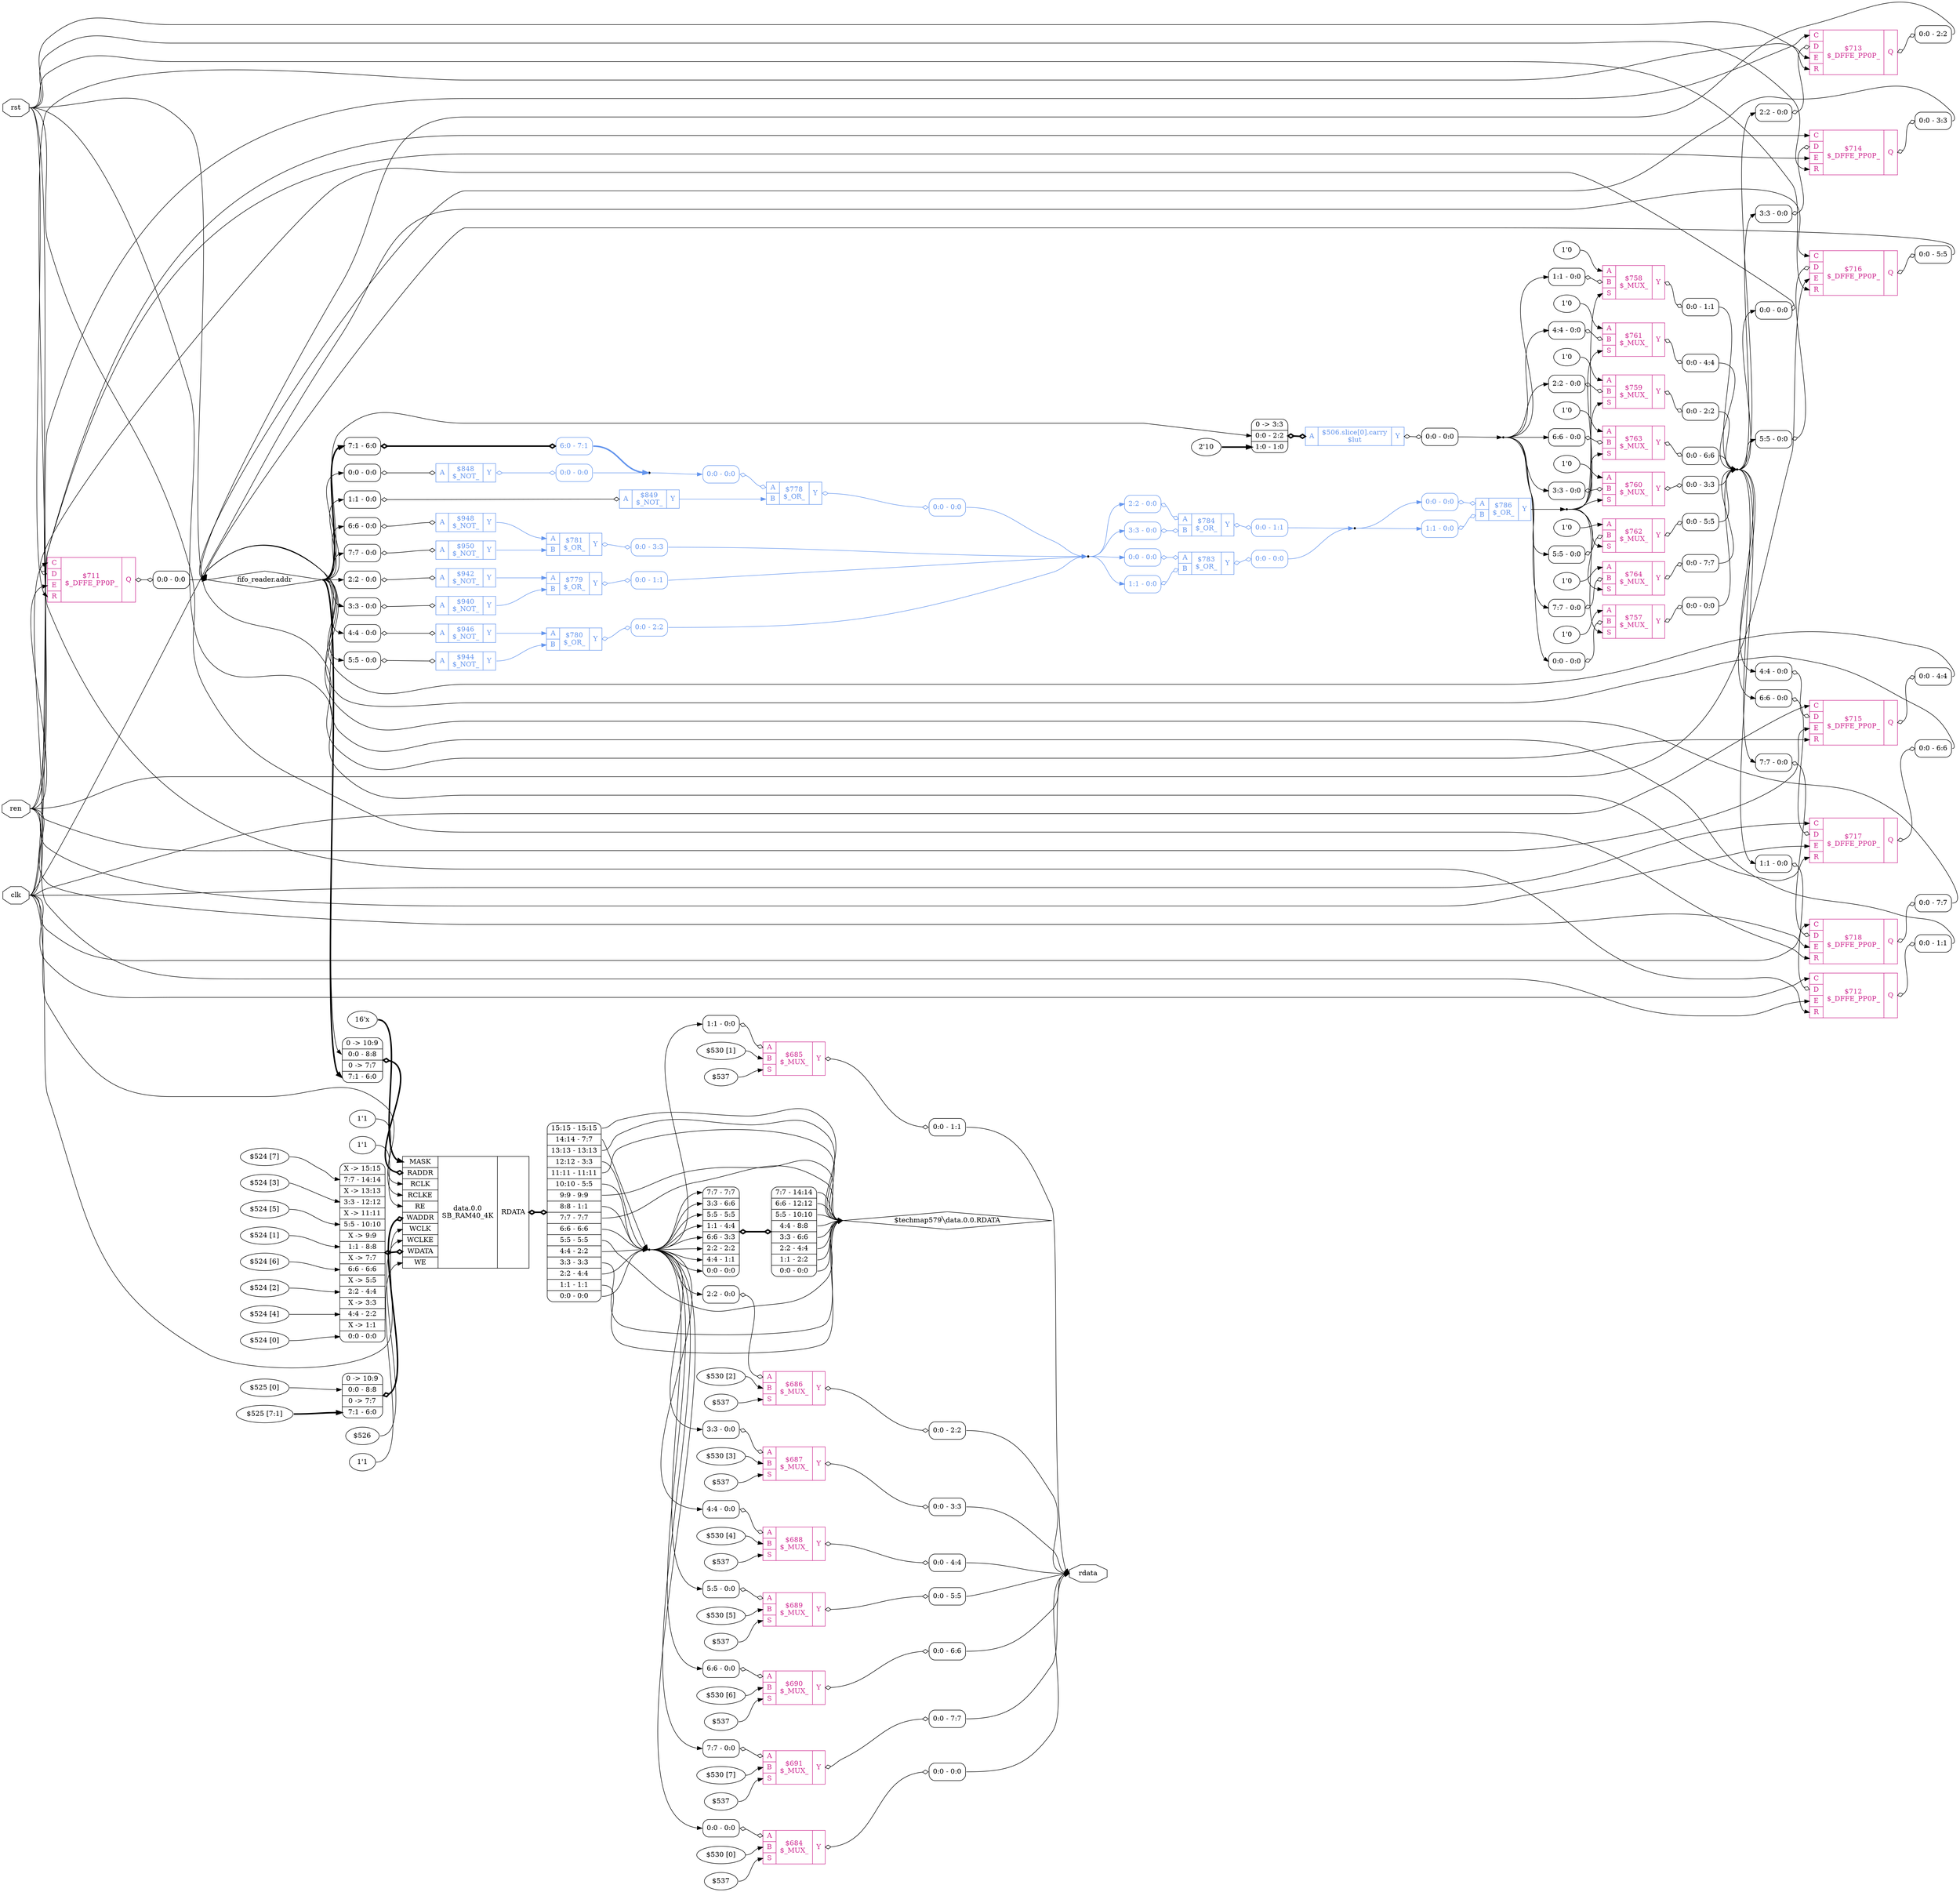 digraph "fifo" {
rankdir="LR";
remincross=true;
n16 [ shape=octagon, label="clk", color="black", fontcolor="black" ];
n17 [ shape=diamond, label="fifo_reader.addr", color="black", fontcolor="black" ];
n18 [ shape=octagon, label="rdata", color="black", fontcolor="black" ];
n19 [ shape=octagon, label="ren", color="black", fontcolor="black" ];
n20 [ shape=octagon, label="rst", color="black", fontcolor="black" ];
v1 [ label="2'10" ];
c23 [ shape=record, label="{{<p21> A}|$506.slice[0].carry\n$lut|{<p22> Y}}", color="cornflowerblue", fontcolor="cornflowerblue" ];
x0 [ shape=record, style=rounded, label="0 -&gt; 3:3 |<s1> 0:0 - 2:2 |<s0> 1:0 - 1:0 ", color="black", fontcolor="black" ];
x0:e -> c23:p21:w [arrowhead=odiamond, arrowtail=odiamond, dir=both, color="black", fontcolor="black", style="setlinewidth(3)", label=""];
x2 [ shape=record, style=rounded, label="<s0> 0:0 - 0:0 ", color="black", fontcolor="black" ];
c23:p22:e -> x2:w [arrowhead=odiamond, arrowtail=odiamond, dir=both, color="black", fontcolor="black", label=""];
c29 [ shape=record, label="{{<p24> C|<p25> D|<p26> E|<p27> R}|$711\n$_DFFE_PP0P_|{<p28> Q}}", color="maroon3", fontcolor="maroon3" ];
x3 [ shape=record, style=rounded, label="<s0> 0:0 - 0:0 ", color="black", fontcolor="black" ];
x3:e -> c29:p25:w [arrowhead=odiamond, arrowtail=odiamond, dir=both, color="black", fontcolor="black", label=""];
x4 [ shape=record, style=rounded, label="<s0> 0:0 - 0:0 ", color="black", fontcolor="black" ];
c29:p28:e -> x4:w [arrowhead=odiamond, arrowtail=odiamond, dir=both, color="black", fontcolor="black", label=""];
c30 [ shape=record, label="{{<p24> C|<p25> D|<p26> E|<p27> R}|$712\n$_DFFE_PP0P_|{<p28> Q}}", color="maroon3", fontcolor="maroon3" ];
x5 [ shape=record, style=rounded, label="<s0> 1:1 - 0:0 ", color="black", fontcolor="black" ];
x5:e -> c30:p25:w [arrowhead=odiamond, arrowtail=odiamond, dir=both, color="black", fontcolor="black", label=""];
x6 [ shape=record, style=rounded, label="<s0> 0:0 - 1:1 ", color="black", fontcolor="black" ];
c30:p28:e -> x6:w [arrowhead=odiamond, arrowtail=odiamond, dir=both, color="black", fontcolor="black", label=""];
c31 [ shape=record, label="{{<p24> C|<p25> D|<p26> E|<p27> R}|$713\n$_DFFE_PP0P_|{<p28> Q}}", color="maroon3", fontcolor="maroon3" ];
x7 [ shape=record, style=rounded, label="<s0> 2:2 - 0:0 ", color="black", fontcolor="black" ];
x7:e -> c31:p25:w [arrowhead=odiamond, arrowtail=odiamond, dir=both, color="black", fontcolor="black", label=""];
x8 [ shape=record, style=rounded, label="<s0> 0:0 - 2:2 ", color="black", fontcolor="black" ];
c31:p28:e -> x8:w [arrowhead=odiamond, arrowtail=odiamond, dir=both, color="black", fontcolor="black", label=""];
c32 [ shape=record, label="{{<p24> C|<p25> D|<p26> E|<p27> R}|$714\n$_DFFE_PP0P_|{<p28> Q}}", color="maroon3", fontcolor="maroon3" ];
x9 [ shape=record, style=rounded, label="<s0> 3:3 - 0:0 ", color="black", fontcolor="black" ];
x9:e -> c32:p25:w [arrowhead=odiamond, arrowtail=odiamond, dir=both, color="black", fontcolor="black", label=""];
x10 [ shape=record, style=rounded, label="<s0> 0:0 - 3:3 ", color="black", fontcolor="black" ];
c32:p28:e -> x10:w [arrowhead=odiamond, arrowtail=odiamond, dir=both, color="black", fontcolor="black", label=""];
c33 [ shape=record, label="{{<p24> C|<p25> D|<p26> E|<p27> R}|$715\n$_DFFE_PP0P_|{<p28> Q}}", color="maroon3", fontcolor="maroon3" ];
x11 [ shape=record, style=rounded, label="<s0> 4:4 - 0:0 ", color="black", fontcolor="black" ];
x11:e -> c33:p25:w [arrowhead=odiamond, arrowtail=odiamond, dir=both, color="black", fontcolor="black", label=""];
x12 [ shape=record, style=rounded, label="<s0> 0:0 - 4:4 ", color="black", fontcolor="black" ];
c33:p28:e -> x12:w [arrowhead=odiamond, arrowtail=odiamond, dir=both, color="black", fontcolor="black", label=""];
c34 [ shape=record, label="{{<p24> C|<p25> D|<p26> E|<p27> R}|$716\n$_DFFE_PP0P_|{<p28> Q}}", color="maroon3", fontcolor="maroon3" ];
x13 [ shape=record, style=rounded, label="<s0> 5:5 - 0:0 ", color="black", fontcolor="black" ];
x13:e -> c34:p25:w [arrowhead=odiamond, arrowtail=odiamond, dir=both, color="black", fontcolor="black", label=""];
x14 [ shape=record, style=rounded, label="<s0> 0:0 - 5:5 ", color="black", fontcolor="black" ];
c34:p28:e -> x14:w [arrowhead=odiamond, arrowtail=odiamond, dir=both, color="black", fontcolor="black", label=""];
c35 [ shape=record, label="{{<p24> C|<p25> D|<p26> E|<p27> R}|$717\n$_DFFE_PP0P_|{<p28> Q}}", color="maroon3", fontcolor="maroon3" ];
x15 [ shape=record, style=rounded, label="<s0> 6:6 - 0:0 ", color="black", fontcolor="black" ];
x15:e -> c35:p25:w [arrowhead=odiamond, arrowtail=odiamond, dir=both, color="black", fontcolor="black", label=""];
x16 [ shape=record, style=rounded, label="<s0> 0:0 - 6:6 ", color="black", fontcolor="black" ];
c35:p28:e -> x16:w [arrowhead=odiamond, arrowtail=odiamond, dir=both, color="black", fontcolor="black", label=""];
c36 [ shape=record, label="{{<p24> C|<p25> D|<p26> E|<p27> R}|$718\n$_DFFE_PP0P_|{<p28> Q}}", color="maroon3", fontcolor="maroon3" ];
x17 [ shape=record, style=rounded, label="<s0> 7:7 - 0:0 ", color="black", fontcolor="black" ];
x17:e -> c36:p25:w [arrowhead=odiamond, arrowtail=odiamond, dir=both, color="black", fontcolor="black", label=""];
x18 [ shape=record, style=rounded, label="<s0> 0:0 - 7:7 ", color="black", fontcolor="black" ];
c36:p28:e -> x18:w [arrowhead=odiamond, arrowtail=odiamond, dir=both, color="black", fontcolor="black", label=""];
c37 [ shape=record, label="{{<p21> A}|$940\n$_NOT_|{<p22> Y}}", color="cornflowerblue", fontcolor="cornflowerblue" ];
x19 [ shape=record, style=rounded, label="<s0> 3:3 - 0:0 ", color="black", fontcolor="black" ];
x19:e -> c37:p21:w [arrowhead=odiamond, arrowtail=odiamond, dir=both, color="black", fontcolor="black", label=""];
c38 [ shape=record, label="{{<p21> A}|$942\n$_NOT_|{<p22> Y}}", color="cornflowerblue", fontcolor="cornflowerblue" ];
x20 [ shape=record, style=rounded, label="<s0> 2:2 - 0:0 ", color="black", fontcolor="black" ];
x20:e -> c38:p21:w [arrowhead=odiamond, arrowtail=odiamond, dir=both, color="black", fontcolor="black", label=""];
c39 [ shape=record, label="{{<p21> A}|$944\n$_NOT_|{<p22> Y}}", color="cornflowerblue", fontcolor="cornflowerblue" ];
x21 [ shape=record, style=rounded, label="<s0> 5:5 - 0:0 ", color="black", fontcolor="black" ];
x21:e -> c39:p21:w [arrowhead=odiamond, arrowtail=odiamond, dir=both, color="black", fontcolor="black", label=""];
c40 [ shape=record, label="{{<p21> A}|$946\n$_NOT_|{<p22> Y}}", color="cornflowerblue", fontcolor="cornflowerblue" ];
x22 [ shape=record, style=rounded, label="<s0> 4:4 - 0:0 ", color="black", fontcolor="black" ];
x22:e -> c40:p21:w [arrowhead=odiamond, arrowtail=odiamond, dir=both, color="black", fontcolor="black", label=""];
c41 [ shape=record, label="{{<p21> A}|$948\n$_NOT_|{<p22> Y}}", color="cornflowerblue", fontcolor="cornflowerblue" ];
x23 [ shape=record, style=rounded, label="<s0> 6:6 - 0:0 ", color="black", fontcolor="black" ];
x23:e -> c41:p21:w [arrowhead=odiamond, arrowtail=odiamond, dir=both, color="black", fontcolor="black", label=""];
c42 [ shape=record, label="{{<p21> A}|$950\n$_NOT_|{<p22> Y}}", color="cornflowerblue", fontcolor="cornflowerblue" ];
x24 [ shape=record, style=rounded, label="<s0> 7:7 - 0:0 ", color="black", fontcolor="black" ];
x24:e -> c42:p21:w [arrowhead=odiamond, arrowtail=odiamond, dir=both, color="black", fontcolor="black", label=""];
c44 [ shape=record, label="{{<p21> A|<p43> B}|$778\n$_OR_|{<p22> Y}}", color="cornflowerblue", fontcolor="cornflowerblue" ];
x25 [ shape=record, style=rounded, label="<s0> 0:0 - 0:0 ", color="cornflowerblue", fontcolor="cornflowerblue" ];
x25:e -> c44:p21:w [arrowhead=odiamond, arrowtail=odiamond, dir=both, color="cornflowerblue", fontcolor="cornflowerblue", label=""];
x26 [ shape=record, style=rounded, label="<s0> 0:0 - 0:0 ", color="cornflowerblue", fontcolor="cornflowerblue" ];
c44:p22:e -> x26:w [arrowhead=odiamond, arrowtail=odiamond, dir=both, color="cornflowerblue", fontcolor="cornflowerblue", label=""];
c45 [ shape=record, label="{{<p21> A|<p43> B}|$779\n$_OR_|{<p22> Y}}", color="cornflowerblue", fontcolor="cornflowerblue" ];
x27 [ shape=record, style=rounded, label="<s0> 0:0 - 1:1 ", color="cornflowerblue", fontcolor="cornflowerblue" ];
c45:p22:e -> x27:w [arrowhead=odiamond, arrowtail=odiamond, dir=both, color="cornflowerblue", fontcolor="cornflowerblue", label=""];
c46 [ shape=record, label="{{<p21> A|<p43> B}|$780\n$_OR_|{<p22> Y}}", color="cornflowerblue", fontcolor="cornflowerblue" ];
x28 [ shape=record, style=rounded, label="<s0> 0:0 - 2:2 ", color="cornflowerblue", fontcolor="cornflowerblue" ];
c46:p22:e -> x28:w [arrowhead=odiamond, arrowtail=odiamond, dir=both, color="cornflowerblue", fontcolor="cornflowerblue", label=""];
c47 [ shape=record, label="{{<p21> A|<p43> B}|$781\n$_OR_|{<p22> Y}}", color="cornflowerblue", fontcolor="cornflowerblue" ];
x29 [ shape=record, style=rounded, label="<s0> 0:0 - 3:3 ", color="cornflowerblue", fontcolor="cornflowerblue" ];
c47:p22:e -> x29:w [arrowhead=odiamond, arrowtail=odiamond, dir=both, color="cornflowerblue", fontcolor="cornflowerblue", label=""];
c48 [ shape=record, label="{{<p21> A|<p43> B}|$783\n$_OR_|{<p22> Y}}", color="cornflowerblue", fontcolor="cornflowerblue" ];
x30 [ shape=record, style=rounded, label="<s0> 0:0 - 0:0 ", color="cornflowerblue", fontcolor="cornflowerblue" ];
x30:e -> c48:p21:w [arrowhead=odiamond, arrowtail=odiamond, dir=both, color="cornflowerblue", fontcolor="cornflowerblue", label=""];
x31 [ shape=record, style=rounded, label="<s0> 1:1 - 0:0 ", color="cornflowerblue", fontcolor="cornflowerblue" ];
x31:e -> c48:p43:w [arrowhead=odiamond, arrowtail=odiamond, dir=both, color="cornflowerblue", fontcolor="cornflowerblue", label=""];
x32 [ shape=record, style=rounded, label="<s0> 0:0 - 0:0 ", color="cornflowerblue", fontcolor="cornflowerblue" ];
c48:p22:e -> x32:w [arrowhead=odiamond, arrowtail=odiamond, dir=both, color="cornflowerblue", fontcolor="cornflowerblue", label=""];
c49 [ shape=record, label="{{<p21> A|<p43> B}|$784\n$_OR_|{<p22> Y}}", color="cornflowerblue", fontcolor="cornflowerblue" ];
x33 [ shape=record, style=rounded, label="<s0> 2:2 - 0:0 ", color="cornflowerblue", fontcolor="cornflowerblue" ];
x33:e -> c49:p21:w [arrowhead=odiamond, arrowtail=odiamond, dir=both, color="cornflowerblue", fontcolor="cornflowerblue", label=""];
x34 [ shape=record, style=rounded, label="<s0> 3:3 - 0:0 ", color="cornflowerblue", fontcolor="cornflowerblue" ];
x34:e -> c49:p43:w [arrowhead=odiamond, arrowtail=odiamond, dir=both, color="cornflowerblue", fontcolor="cornflowerblue", label=""];
x35 [ shape=record, style=rounded, label="<s0> 0:0 - 1:1 ", color="cornflowerblue", fontcolor="cornflowerblue" ];
c49:p22:e -> x35:w [arrowhead=odiamond, arrowtail=odiamond, dir=both, color="cornflowerblue", fontcolor="cornflowerblue", label=""];
c50 [ shape=record, label="{{<p21> A|<p43> B}|$786\n$_OR_|{<p22> Y}}", color="cornflowerblue", fontcolor="cornflowerblue" ];
x36 [ shape=record, style=rounded, label="<s0> 0:0 - 0:0 ", color="cornflowerblue", fontcolor="cornflowerblue" ];
x36:e -> c50:p21:w [arrowhead=odiamond, arrowtail=odiamond, dir=both, color="cornflowerblue", fontcolor="cornflowerblue", label=""];
x37 [ shape=record, style=rounded, label="<s0> 1:1 - 0:0 ", color="cornflowerblue", fontcolor="cornflowerblue" ];
x37:e -> c50:p43:w [arrowhead=odiamond, arrowtail=odiamond, dir=both, color="cornflowerblue", fontcolor="cornflowerblue", label=""];
v39 [ label="$530 [0]" ];
v40 [ label="$537" ];
c52 [ shape=record, label="{{<p21> A|<p43> B|<p51> S}|$684\n$_MUX_|{<p22> Y}}", color="maroon3", fontcolor="maroon3" ];
x38 [ shape=record, style=rounded, label="<s0> 0:0 - 0:0 ", color="black", fontcolor="black" ];
x38:e -> c52:p21:w [arrowhead=odiamond, arrowtail=odiamond, dir=both, color="black", fontcolor="black", label=""];
x41 [ shape=record, style=rounded, label="<s0> 0:0 - 0:0 ", color="black", fontcolor="black" ];
c52:p22:e -> x41:w [arrowhead=odiamond, arrowtail=odiamond, dir=both, color="black", fontcolor="black", label=""];
v43 [ label="$530 [1]" ];
v44 [ label="$537" ];
c53 [ shape=record, label="{{<p21> A|<p43> B|<p51> S}|$685\n$_MUX_|{<p22> Y}}", color="maroon3", fontcolor="maroon3" ];
x42 [ shape=record, style=rounded, label="<s0> 1:1 - 0:0 ", color="black", fontcolor="black" ];
x42:e -> c53:p21:w [arrowhead=odiamond, arrowtail=odiamond, dir=both, color="black", fontcolor="black", label=""];
x45 [ shape=record, style=rounded, label="<s0> 0:0 - 1:1 ", color="black", fontcolor="black" ];
c53:p22:e -> x45:w [arrowhead=odiamond, arrowtail=odiamond, dir=both, color="black", fontcolor="black", label=""];
v47 [ label="$530 [2]" ];
v48 [ label="$537" ];
c54 [ shape=record, label="{{<p21> A|<p43> B|<p51> S}|$686\n$_MUX_|{<p22> Y}}", color="maroon3", fontcolor="maroon3" ];
x46 [ shape=record, style=rounded, label="<s0> 2:2 - 0:0 ", color="black", fontcolor="black" ];
x46:e -> c54:p21:w [arrowhead=odiamond, arrowtail=odiamond, dir=both, color="black", fontcolor="black", label=""];
x49 [ shape=record, style=rounded, label="<s0> 0:0 - 2:2 ", color="black", fontcolor="black" ];
c54:p22:e -> x49:w [arrowhead=odiamond, arrowtail=odiamond, dir=both, color="black", fontcolor="black", label=""];
v51 [ label="$530 [3]" ];
v52 [ label="$537" ];
c55 [ shape=record, label="{{<p21> A|<p43> B|<p51> S}|$687\n$_MUX_|{<p22> Y}}", color="maroon3", fontcolor="maroon3" ];
x50 [ shape=record, style=rounded, label="<s0> 3:3 - 0:0 ", color="black", fontcolor="black" ];
x50:e -> c55:p21:w [arrowhead=odiamond, arrowtail=odiamond, dir=both, color="black", fontcolor="black", label=""];
x53 [ shape=record, style=rounded, label="<s0> 0:0 - 3:3 ", color="black", fontcolor="black" ];
c55:p22:e -> x53:w [arrowhead=odiamond, arrowtail=odiamond, dir=both, color="black", fontcolor="black", label=""];
v55 [ label="$530 [4]" ];
v56 [ label="$537" ];
c56 [ shape=record, label="{{<p21> A|<p43> B|<p51> S}|$688\n$_MUX_|{<p22> Y}}", color="maroon3", fontcolor="maroon3" ];
x54 [ shape=record, style=rounded, label="<s0> 4:4 - 0:0 ", color="black", fontcolor="black" ];
x54:e -> c56:p21:w [arrowhead=odiamond, arrowtail=odiamond, dir=both, color="black", fontcolor="black", label=""];
x57 [ shape=record, style=rounded, label="<s0> 0:0 - 4:4 ", color="black", fontcolor="black" ];
c56:p22:e -> x57:w [arrowhead=odiamond, arrowtail=odiamond, dir=both, color="black", fontcolor="black", label=""];
v59 [ label="$530 [5]" ];
v60 [ label="$537" ];
c57 [ shape=record, label="{{<p21> A|<p43> B|<p51> S}|$689\n$_MUX_|{<p22> Y}}", color="maroon3", fontcolor="maroon3" ];
x58 [ shape=record, style=rounded, label="<s0> 5:5 - 0:0 ", color="black", fontcolor="black" ];
x58:e -> c57:p21:w [arrowhead=odiamond, arrowtail=odiamond, dir=both, color="black", fontcolor="black", label=""];
x61 [ shape=record, style=rounded, label="<s0> 0:0 - 5:5 ", color="black", fontcolor="black" ];
c57:p22:e -> x61:w [arrowhead=odiamond, arrowtail=odiamond, dir=both, color="black", fontcolor="black", label=""];
v63 [ label="$530 [6]" ];
v64 [ label="$537" ];
c58 [ shape=record, label="{{<p21> A|<p43> B|<p51> S}|$690\n$_MUX_|{<p22> Y}}", color="maroon3", fontcolor="maroon3" ];
x62 [ shape=record, style=rounded, label="<s0> 6:6 - 0:0 ", color="black", fontcolor="black" ];
x62:e -> c58:p21:w [arrowhead=odiamond, arrowtail=odiamond, dir=both, color="black", fontcolor="black", label=""];
x65 [ shape=record, style=rounded, label="<s0> 0:0 - 6:6 ", color="black", fontcolor="black" ];
c58:p22:e -> x65:w [arrowhead=odiamond, arrowtail=odiamond, dir=both, color="black", fontcolor="black", label=""];
v67 [ label="$530 [7]" ];
v68 [ label="$537" ];
c59 [ shape=record, label="{{<p21> A|<p43> B|<p51> S}|$691\n$_MUX_|{<p22> Y}}", color="maroon3", fontcolor="maroon3" ];
x66 [ shape=record, style=rounded, label="<s0> 7:7 - 0:0 ", color="black", fontcolor="black" ];
x66:e -> c59:p21:w [arrowhead=odiamond, arrowtail=odiamond, dir=both, color="black", fontcolor="black", label=""];
x69 [ shape=record, style=rounded, label="<s0> 0:0 - 7:7 ", color="black", fontcolor="black" ];
c59:p22:e -> x69:w [arrowhead=odiamond, arrowtail=odiamond, dir=both, color="black", fontcolor="black", label=""];
v70 [ label="1'0" ];
c60 [ shape=record, label="{{<p21> A|<p43> B|<p51> S}|$757\n$_MUX_|{<p22> Y}}", color="maroon3", fontcolor="maroon3" ];
x71 [ shape=record, style=rounded, label="<s0> 0:0 - 0:0 ", color="black", fontcolor="black" ];
x71:e -> c60:p43:w [arrowhead=odiamond, arrowtail=odiamond, dir=both, color="black", fontcolor="black", label=""];
x72 [ shape=record, style=rounded, label="<s0> 0:0 - 0:0 ", color="black", fontcolor="black" ];
c60:p22:e -> x72:w [arrowhead=odiamond, arrowtail=odiamond, dir=both, color="black", fontcolor="black", label=""];
v73 [ label="1'0" ];
c61 [ shape=record, label="{{<p21> A|<p43> B|<p51> S}|$758\n$_MUX_|{<p22> Y}}", color="maroon3", fontcolor="maroon3" ];
x74 [ shape=record, style=rounded, label="<s0> 1:1 - 0:0 ", color="black", fontcolor="black" ];
x74:e -> c61:p43:w [arrowhead=odiamond, arrowtail=odiamond, dir=both, color="black", fontcolor="black", label=""];
x75 [ shape=record, style=rounded, label="<s0> 0:0 - 1:1 ", color="black", fontcolor="black" ];
c61:p22:e -> x75:w [arrowhead=odiamond, arrowtail=odiamond, dir=both, color="black", fontcolor="black", label=""];
v76 [ label="1'0" ];
c62 [ shape=record, label="{{<p21> A|<p43> B|<p51> S}|$759\n$_MUX_|{<p22> Y}}", color="maroon3", fontcolor="maroon3" ];
x77 [ shape=record, style=rounded, label="<s0> 2:2 - 0:0 ", color="black", fontcolor="black" ];
x77:e -> c62:p43:w [arrowhead=odiamond, arrowtail=odiamond, dir=both, color="black", fontcolor="black", label=""];
x78 [ shape=record, style=rounded, label="<s0> 0:0 - 2:2 ", color="black", fontcolor="black" ];
c62:p22:e -> x78:w [arrowhead=odiamond, arrowtail=odiamond, dir=both, color="black", fontcolor="black", label=""];
v79 [ label="1'0" ];
c63 [ shape=record, label="{{<p21> A|<p43> B|<p51> S}|$760\n$_MUX_|{<p22> Y}}", color="maroon3", fontcolor="maroon3" ];
x80 [ shape=record, style=rounded, label="<s0> 3:3 - 0:0 ", color="black", fontcolor="black" ];
x80:e -> c63:p43:w [arrowhead=odiamond, arrowtail=odiamond, dir=both, color="black", fontcolor="black", label=""];
x81 [ shape=record, style=rounded, label="<s0> 0:0 - 3:3 ", color="black", fontcolor="black" ];
c63:p22:e -> x81:w [arrowhead=odiamond, arrowtail=odiamond, dir=both, color="black", fontcolor="black", label=""];
v82 [ label="1'0" ];
c64 [ shape=record, label="{{<p21> A|<p43> B|<p51> S}|$761\n$_MUX_|{<p22> Y}}", color="maroon3", fontcolor="maroon3" ];
x83 [ shape=record, style=rounded, label="<s0> 4:4 - 0:0 ", color="black", fontcolor="black" ];
x83:e -> c64:p43:w [arrowhead=odiamond, arrowtail=odiamond, dir=both, color="black", fontcolor="black", label=""];
x84 [ shape=record, style=rounded, label="<s0> 0:0 - 4:4 ", color="black", fontcolor="black" ];
c64:p22:e -> x84:w [arrowhead=odiamond, arrowtail=odiamond, dir=both, color="black", fontcolor="black", label=""];
v85 [ label="1'0" ];
c65 [ shape=record, label="{{<p21> A|<p43> B|<p51> S}|$762\n$_MUX_|{<p22> Y}}", color="maroon3", fontcolor="maroon3" ];
x86 [ shape=record, style=rounded, label="<s0> 5:5 - 0:0 ", color="black", fontcolor="black" ];
x86:e -> c65:p43:w [arrowhead=odiamond, arrowtail=odiamond, dir=both, color="black", fontcolor="black", label=""];
x87 [ shape=record, style=rounded, label="<s0> 0:0 - 5:5 ", color="black", fontcolor="black" ];
c65:p22:e -> x87:w [arrowhead=odiamond, arrowtail=odiamond, dir=both, color="black", fontcolor="black", label=""];
v88 [ label="1'0" ];
c66 [ shape=record, label="{{<p21> A|<p43> B|<p51> S}|$763\n$_MUX_|{<p22> Y}}", color="maroon3", fontcolor="maroon3" ];
x89 [ shape=record, style=rounded, label="<s0> 6:6 - 0:0 ", color="black", fontcolor="black" ];
x89:e -> c66:p43:w [arrowhead=odiamond, arrowtail=odiamond, dir=both, color="black", fontcolor="black", label=""];
x90 [ shape=record, style=rounded, label="<s0> 0:0 - 6:6 ", color="black", fontcolor="black" ];
c66:p22:e -> x90:w [arrowhead=odiamond, arrowtail=odiamond, dir=both, color="black", fontcolor="black", label=""];
v91 [ label="1'0" ];
c67 [ shape=record, label="{{<p21> A|<p43> B|<p51> S}|$764\n$_MUX_|{<p22> Y}}", color="maroon3", fontcolor="maroon3" ];
x92 [ shape=record, style=rounded, label="<s0> 7:7 - 0:0 ", color="black", fontcolor="black" ];
x92:e -> c67:p43:w [arrowhead=odiamond, arrowtail=odiamond, dir=both, color="black", fontcolor="black", label=""];
x93 [ shape=record, style=rounded, label="<s0> 0:0 - 7:7 ", color="black", fontcolor="black" ];
c67:p22:e -> x93:w [arrowhead=odiamond, arrowtail=odiamond, dir=both, color="black", fontcolor="black", label=""];
c68 [ shape=record, label="{{<p21> A}|$848\n$_NOT_|{<p22> Y}}", color="cornflowerblue", fontcolor="cornflowerblue" ];
x94 [ shape=record, style=rounded, label="<s0> 0:0 - 0:0 ", color="black", fontcolor="black" ];
x94:e -> c68:p21:w [arrowhead=odiamond, arrowtail=odiamond, dir=both, color="black", fontcolor="black", label=""];
x95 [ shape=record, style=rounded, label="<s0> 0:0 - 0:0 ", color="cornflowerblue", fontcolor="cornflowerblue" ];
c68:p22:e -> x95:w [arrowhead=odiamond, arrowtail=odiamond, dir=both, color="cornflowerblue", fontcolor="cornflowerblue", label=""];
c69 [ shape=record, label="{{<p21> A}|$849\n$_NOT_|{<p22> Y}}", color="cornflowerblue", fontcolor="cornflowerblue" ];
x96 [ shape=record, style=rounded, label="<s0> 1:1 - 0:0 ", color="black", fontcolor="black" ];
x96:e -> c69:p21:w [arrowhead=odiamond, arrowtail=odiamond, dir=both, color="black", fontcolor="black", label=""];
v97 [ label="16'x" ];
v99 [ label="1'1" ];
v101 [ label="1'1" ];
v103 [ label="$525 [0]" ];
v104 [ label="$525 [7:1]" ];
v105 [ label="$526" ];
v107 [ label="$524 [7]" ];
v108 [ label="$524 [3]" ];
v109 [ label="$524 [5]" ];
v110 [ label="$524 [1]" ];
v111 [ label="$524 [6]" ];
v112 [ label="$524 [2]" ];
v113 [ label="$524 [4]" ];
v114 [ label="$524 [0]" ];
v115 [ label="1'1" ];
c81 [ shape=record, label="{{<p70> MASK|<p71> RADDR|<p72> RCLK|<p73> RCLKE|<p74> RE|<p75> WADDR|<p76> WCLK|<p77> WCLKE|<p78> WDATA|<p79> WE}|data.0.0\nSB_RAM40_4K|{<p80> RDATA}}",  ];
x98 [ shape=record, style=rounded, label="0 -&gt; 10:9 |<s2> 0:0 - 8:8 |0 -&gt; 7:7 |<s0> 7:1 - 6:0 ", color="black", fontcolor="black" ];
x98:e -> c81:p71:w [arrowhead=odiamond, arrowtail=odiamond, dir=both, color="black", fontcolor="black", style="setlinewidth(3)", label=""];
x100 [ shape=record, style=rounded, label="<s15> 15:15 - 15:15 |<s14> 14:14 - 7:7 |<s13> 13:13 - 13:13 |<s12> 12:12 - 3:3 |<s11> 11:11 - 11:11 |<s10> 10:10 - 5:5 |<s9> 9:9 - 9:9 |<s8> 8:8 - 1:1 |<s7> 7:7 - 7:7 |<s6> 6:6 - 6:6 |<s5> 5:5 - 5:5 |<s4> 4:4 - 2:2 |<s3> 3:3 - 3:3 |<s2> 2:2 - 4:4 |<s1> 1:1 - 1:1 |<s0> 0:0 - 0:0 ", color="black", fontcolor="black" ];
c81:p80:e -> x100:w [arrowhead=odiamond, arrowtail=odiamond, dir=both, color="black", fontcolor="black", style="setlinewidth(3)", label=""];
x102 [ shape=record, style=rounded, label="0 -&gt; 10:9 |<s2> 0:0 - 8:8 |0 -&gt; 7:7 |<s0> 7:1 - 6:0 ", color="black", fontcolor="black" ];
x102:e -> c81:p75:w [arrowhead=odiamond, arrowtail=odiamond, dir=both, color="black", fontcolor="black", style="setlinewidth(3)", label=""];
x106 [ shape=record, style=rounded, label="X -&gt; 15:15 |<s14> 7:7 - 14:14 |X -&gt; 13:13 |<s12> 3:3 - 12:12 |X -&gt; 11:11 |<s10> 5:5 - 10:10 |X -&gt; 9:9 |<s8> 1:1 - 8:8 |X -&gt; 7:7 |<s6> 6:6 - 6:6 |X -&gt; 5:5 |<s4> 2:2 - 4:4 |X -&gt; 3:3 |<s2> 4:4 - 2:2 |X -&gt; 1:1 |<s0> 0:0 - 0:0 ", color="black", fontcolor="black" ];
x106:e -> c81:p78:w [arrowhead=odiamond, arrowtail=odiamond, dir=both, color="black", fontcolor="black", style="setlinewidth(3)", label=""];
x116 [ shape=record, style=rounded, label="<s0> 7:1 - 6:0 ", color="black", fontcolor="black" ];
x117 [ shape=record, style=rounded, label="<s0> 6:0 - 7:1 ", color="cornflowerblue", fontcolor="cornflowerblue" ];
x116:e -> x117:w [arrowhead=odiamond, arrowtail=odiamond, dir=both, color="black", fontcolor="black", style="setlinewidth(3)", label=""];
x118 [ shape=record, style=rounded, label="<s7> 7:7 - 7:7 |<s6> 3:3 - 6:6 |<s5> 5:5 - 5:5 |<s4> 1:1 - 4:4 |<s3> 6:6 - 3:3 |<s2> 2:2 - 2:2 |<s1> 4:4 - 1:1 |<s0> 0:0 - 0:0 ", color="black", fontcolor="black" ];
x119 [ shape=record, style=rounded, label="<s7> 7:7 - 14:14 |<s6> 6:6 - 12:12 |<s5> 5:5 - 10:10 |<s4> 4:4 - 8:8 |<s3> 3:3 - 6:6 |<s2> 2:2 - 4:4 |<s1> 1:1 - 2:2 |<s0> 0:0 - 0:0 ", color="black", fontcolor="black" ];
x118:e -> x119:w [arrowhead=odiamond, arrowtail=odiamond, dir=both, color="black", fontcolor="black", style="setlinewidth(3)", label=""];
n1 [ shape=point ];
x117:s0:e -> n1:w [color="cornflowerblue", fontcolor="cornflowerblue", style="setlinewidth(3)", label=""];
x95:s0:e -> n1:w [color="cornflowerblue", fontcolor="cornflowerblue", label=""];
n1:e -> x25:s0:w [color="cornflowerblue", fontcolor="cornflowerblue", label=""];
c42:p22:e -> c47:p43:w [color="cornflowerblue", fontcolor="cornflowerblue", label=""];
n11 [ shape=point ];
x26:s0:e -> n11:w [color="cornflowerblue", fontcolor="cornflowerblue", label=""];
x27:s0:e -> n11:w [color="cornflowerblue", fontcolor="cornflowerblue", label=""];
x28:s0:e -> n11:w [color="cornflowerblue", fontcolor="cornflowerblue", label=""];
x29:s0:e -> n11:w [color="cornflowerblue", fontcolor="cornflowerblue", label=""];
n11:e -> x30:s0:w [color="cornflowerblue", fontcolor="cornflowerblue", label=""];
n11:e -> x31:s0:w [color="cornflowerblue", fontcolor="cornflowerblue", label=""];
n11:e -> x33:s0:w [color="cornflowerblue", fontcolor="cornflowerblue", label=""];
n11:e -> x34:s0:w [color="cornflowerblue", fontcolor="cornflowerblue", label=""];
n12 [ shape=point ];
x32:s0:e -> n12:w [color="cornflowerblue", fontcolor="cornflowerblue", label=""];
x35:s0:e -> n12:w [color="cornflowerblue", fontcolor="cornflowerblue", label=""];
n12:e -> x36:s0:w [color="cornflowerblue", fontcolor="cornflowerblue", label=""];
n12:e -> x37:s0:w [color="cornflowerblue", fontcolor="cornflowerblue", label=""];
n13 [ shape=point ];
c50:p22:e -> n13:w [color="black", fontcolor="black", label=""];
n13:e -> c60:p51:w [color="black", fontcolor="black", label=""];
n13:e -> c61:p51:w [color="black", fontcolor="black", label=""];
n13:e -> c62:p51:w [color="black", fontcolor="black", label=""];
n13:e -> c63:p51:w [color="black", fontcolor="black", label=""];
n13:e -> c64:p51:w [color="black", fontcolor="black", label=""];
n13:e -> c65:p51:w [color="black", fontcolor="black", label=""];
n13:e -> c66:p51:w [color="black", fontcolor="black", label=""];
n13:e -> c67:p51:w [color="black", fontcolor="black", label=""];
n14 [ shape=point ];
x72:s0:e -> n14:w [color="black", fontcolor="black", label=""];
x75:s0:e -> n14:w [color="black", fontcolor="black", label=""];
x78:s0:e -> n14:w [color="black", fontcolor="black", label=""];
x81:s0:e -> n14:w [color="black", fontcolor="black", label=""];
x84:s0:e -> n14:w [color="black", fontcolor="black", label=""];
x87:s0:e -> n14:w [color="black", fontcolor="black", label=""];
x90:s0:e -> n14:w [color="black", fontcolor="black", label=""];
x93:s0:e -> n14:w [color="black", fontcolor="black", label=""];
n14:e -> x11:s0:w [color="black", fontcolor="black", label=""];
n14:e -> x13:s0:w [color="black", fontcolor="black", label=""];
n14:e -> x15:s0:w [color="black", fontcolor="black", label=""];
n14:e -> x17:s0:w [color="black", fontcolor="black", label=""];
n14:e -> x3:s0:w [color="black", fontcolor="black", label=""];
n14:e -> x5:s0:w [color="black", fontcolor="black", label=""];
n14:e -> x7:s0:w [color="black", fontcolor="black", label=""];
n14:e -> x9:s0:w [color="black", fontcolor="black", label=""];
n15 [ shape=diamond, label="$techmap579&#9586;data.0.0.RDATA" ];
x100:s1:e -> n15:w [color="black", fontcolor="black", label=""];
x100:s11:e -> n15:w [color="black", fontcolor="black", label=""];
x100:s13:e -> n15:w [color="black", fontcolor="black", label=""];
x100:s15:e -> n15:w [color="black", fontcolor="black", label=""];
x100:s3:e -> n15:w [color="black", fontcolor="black", label=""];
x100:s5:e -> n15:w [color="black", fontcolor="black", label=""];
x100:s7:e -> n15:w [color="black", fontcolor="black", label=""];
x100:s9:e -> n15:w [color="black", fontcolor="black", label=""];
x119:s0:e -> n15:w [color="black", fontcolor="black", label=""];
x119:s1:e -> n15:w [color="black", fontcolor="black", label=""];
x119:s2:e -> n15:w [color="black", fontcolor="black", label=""];
x119:s3:e -> n15:w [color="black", fontcolor="black", label=""];
x119:s4:e -> n15:w [color="black", fontcolor="black", label=""];
x119:s5:e -> n15:w [color="black", fontcolor="black", label=""];
x119:s6:e -> n15:w [color="black", fontcolor="black", label=""];
x119:s7:e -> n15:w [color="black", fontcolor="black", label=""];
n16:e -> c29:p24:w [color="black", fontcolor="black", label=""];
n16:e -> c30:p24:w [color="black", fontcolor="black", label=""];
n16:e -> c31:p24:w [color="black", fontcolor="black", label=""];
n16:e -> c32:p24:w [color="black", fontcolor="black", label=""];
n16:e -> c33:p24:w [color="black", fontcolor="black", label=""];
n16:e -> c34:p24:w [color="black", fontcolor="black", label=""];
n16:e -> c35:p24:w [color="black", fontcolor="black", label=""];
n16:e -> c36:p24:w [color="black", fontcolor="black", label=""];
n16:e -> c81:p72:w [color="black", fontcolor="black", label=""];
n16:e -> c81:p76:w [color="black", fontcolor="black", label=""];
x10:s0:e -> n17:w [color="black", fontcolor="black", label=""];
x12:s0:e -> n17:w [color="black", fontcolor="black", label=""];
x14:s0:e -> n17:w [color="black", fontcolor="black", label=""];
x16:s0:e -> n17:w [color="black", fontcolor="black", label=""];
x18:s0:e -> n17:w [color="black", fontcolor="black", label=""];
x4:s0:e -> n17:w [color="black", fontcolor="black", label=""];
x6:s0:e -> n17:w [color="black", fontcolor="black", label=""];
x8:s0:e -> n17:w [color="black", fontcolor="black", label=""];
n17:e -> x0:s1:w [color="black", fontcolor="black", label=""];
n17:e -> x116:s0:w [color="black", fontcolor="black", style="setlinewidth(3)", label=""];
n17:e -> x19:s0:w [color="black", fontcolor="black", label=""];
n17:e -> x20:s0:w [color="black", fontcolor="black", label=""];
n17:e -> x21:s0:w [color="black", fontcolor="black", label=""];
n17:e -> x22:s0:w [color="black", fontcolor="black", label=""];
n17:e -> x23:s0:w [color="black", fontcolor="black", label=""];
n17:e -> x24:s0:w [color="black", fontcolor="black", label=""];
n17:e -> x94:s0:w [color="black", fontcolor="black", label=""];
n17:e -> x96:s0:w [color="black", fontcolor="black", label=""];
n17:e -> x98:s0:w [color="black", fontcolor="black", style="setlinewidth(3)", label=""];
n17:e -> x98:s2:w [color="black", fontcolor="black", label=""];
x41:s0:e -> n18:w [color="black", fontcolor="black", label=""];
x45:s0:e -> n18:w [color="black", fontcolor="black", label=""];
x49:s0:e -> n18:w [color="black", fontcolor="black", label=""];
x53:s0:e -> n18:w [color="black", fontcolor="black", label=""];
x57:s0:e -> n18:w [color="black", fontcolor="black", label=""];
x61:s0:e -> n18:w [color="black", fontcolor="black", label=""];
x65:s0:e -> n18:w [color="black", fontcolor="black", label=""];
x69:s0:e -> n18:w [color="black", fontcolor="black", label=""];
n19:e -> c29:p26:w [color="black", fontcolor="black", label=""];
n19:e -> c30:p26:w [color="black", fontcolor="black", label=""];
n19:e -> c31:p26:w [color="black", fontcolor="black", label=""];
n19:e -> c32:p26:w [color="black", fontcolor="black", label=""];
n19:e -> c33:p26:w [color="black", fontcolor="black", label=""];
n19:e -> c34:p26:w [color="black", fontcolor="black", label=""];
n19:e -> c35:p26:w [color="black", fontcolor="black", label=""];
n19:e -> c36:p26:w [color="black", fontcolor="black", label=""];
n2 [ shape=point ];
x2:s0:e -> n2:w [color="black", fontcolor="black", label=""];
n2:e -> x71:s0:w [color="black", fontcolor="black", label=""];
n2:e -> x74:s0:w [color="black", fontcolor="black", label=""];
n2:e -> x77:s0:w [color="black", fontcolor="black", label=""];
n2:e -> x80:s0:w [color="black", fontcolor="black", label=""];
n2:e -> x83:s0:w [color="black", fontcolor="black", label=""];
n2:e -> x86:s0:w [color="black", fontcolor="black", label=""];
n2:e -> x89:s0:w [color="black", fontcolor="black", label=""];
n2:e -> x92:s0:w [color="black", fontcolor="black", label=""];
n20:e -> c29:p27:w [color="black", fontcolor="black", label=""];
n20:e -> c30:p27:w [color="black", fontcolor="black", label=""];
n20:e -> c31:p27:w [color="black", fontcolor="black", label=""];
n20:e -> c32:p27:w [color="black", fontcolor="black", label=""];
n20:e -> c33:p27:w [color="black", fontcolor="black", label=""];
n20:e -> c34:p27:w [color="black", fontcolor="black", label=""];
n20:e -> c35:p27:w [color="black", fontcolor="black", label=""];
n20:e -> c36:p27:w [color="black", fontcolor="black", label=""];
n3 [ shape=point ];
x100:s0:e -> n3:w [color="black", fontcolor="black", label=""];
x100:s10:e -> n3:w [color="black", fontcolor="black", label=""];
x100:s12:e -> n3:w [color="black", fontcolor="black", label=""];
x100:s14:e -> n3:w [color="black", fontcolor="black", label=""];
x100:s2:e -> n3:w [color="black", fontcolor="black", label=""];
x100:s4:e -> n3:w [color="black", fontcolor="black", label=""];
x100:s6:e -> n3:w [color="black", fontcolor="black", label=""];
x100:s8:e -> n3:w [color="black", fontcolor="black", label=""];
n3:e -> x118:s0:w [color="black", fontcolor="black", label=""];
n3:e -> x118:s1:w [color="black", fontcolor="black", label=""];
n3:e -> x118:s2:w [color="black", fontcolor="black", label=""];
n3:e -> x118:s3:w [color="black", fontcolor="black", label=""];
n3:e -> x118:s4:w [color="black", fontcolor="black", label=""];
n3:e -> x118:s5:w [color="black", fontcolor="black", label=""];
n3:e -> x118:s6:w [color="black", fontcolor="black", label=""];
n3:e -> x118:s7:w [color="black", fontcolor="black", label=""];
n3:e -> x38:s0:w [color="black", fontcolor="black", label=""];
n3:e -> x42:s0:w [color="black", fontcolor="black", label=""];
n3:e -> x46:s0:w [color="black", fontcolor="black", label=""];
n3:e -> x50:s0:w [color="black", fontcolor="black", label=""];
n3:e -> x54:s0:w [color="black", fontcolor="black", label=""];
n3:e -> x58:s0:w [color="black", fontcolor="black", label=""];
n3:e -> x62:s0:w [color="black", fontcolor="black", label=""];
n3:e -> x66:s0:w [color="black", fontcolor="black", label=""];
c69:p22:e -> c44:p43:w [color="cornflowerblue", fontcolor="cornflowerblue", label=""];
c37:p22:e -> c45:p43:w [color="cornflowerblue", fontcolor="cornflowerblue", label=""];
c38:p22:e -> c45:p21:w [color="cornflowerblue", fontcolor="cornflowerblue", label=""];
c39:p22:e -> c46:p43:w [color="cornflowerblue", fontcolor="cornflowerblue", label=""];
c40:p22:e -> c46:p21:w [color="cornflowerblue", fontcolor="cornflowerblue", label=""];
c41:p22:e -> c47:p21:w [color="cornflowerblue", fontcolor="cornflowerblue", label=""];
v1:e -> x0:s0:w [color="black", fontcolor="black", style="setlinewidth(3)", label=""];
v101:e -> c81:p74:w [color="black", fontcolor="black", label=""];
v103:e -> x102:s2:w [color="black", fontcolor="black", label=""];
v104:e -> x102:s0:w [color="black", fontcolor="black", style="setlinewidth(3)", label=""];
v105:e -> c81:p77:w [color="black", fontcolor="black", label=""];
v107:e -> x106:s14:w [color="black", fontcolor="black", label=""];
v108:e -> x106:s12:w [color="black", fontcolor="black", label=""];
v109:e -> x106:s10:w [color="black", fontcolor="black", label=""];
v110:e -> x106:s8:w [color="black", fontcolor="black", label=""];
v111:e -> x106:s6:w [color="black", fontcolor="black", label=""];
v112:e -> x106:s4:w [color="black", fontcolor="black", label=""];
v113:e -> x106:s2:w [color="black", fontcolor="black", label=""];
v114:e -> x106:s0:w [color="black", fontcolor="black", label=""];
v115:e -> c81:p79:w [color="black", fontcolor="black", label=""];
v39:e -> c52:p43:w [color="black", fontcolor="black", label=""];
v40:e -> c52:p51:w [color="black", fontcolor="black", label=""];
v43:e -> c53:p43:w [color="black", fontcolor="black", label=""];
v44:e -> c53:p51:w [color="black", fontcolor="black", label=""];
v47:e -> c54:p43:w [color="black", fontcolor="black", label=""];
v48:e -> c54:p51:w [color="black", fontcolor="black", label=""];
v51:e -> c55:p43:w [color="black", fontcolor="black", label=""];
v52:e -> c55:p51:w [color="black", fontcolor="black", label=""];
v55:e -> c56:p43:w [color="black", fontcolor="black", label=""];
v56:e -> c56:p51:w [color="black", fontcolor="black", label=""];
v59:e -> c57:p43:w [color="black", fontcolor="black", label=""];
v60:e -> c57:p51:w [color="black", fontcolor="black", label=""];
v63:e -> c58:p43:w [color="black", fontcolor="black", label=""];
v64:e -> c58:p51:w [color="black", fontcolor="black", label=""];
v67:e -> c59:p43:w [color="black", fontcolor="black", label=""];
v68:e -> c59:p51:w [color="black", fontcolor="black", label=""];
v70:e -> c60:p21:w [color="black", fontcolor="black", label=""];
v73:e -> c61:p21:w [color="black", fontcolor="black", label=""];
v76:e -> c62:p21:w [color="black", fontcolor="black", label=""];
v79:e -> c63:p21:w [color="black", fontcolor="black", label=""];
v82:e -> c64:p21:w [color="black", fontcolor="black", label=""];
v85:e -> c65:p21:w [color="black", fontcolor="black", label=""];
v88:e -> c66:p21:w [color="black", fontcolor="black", label=""];
v91:e -> c67:p21:w [color="black", fontcolor="black", label=""];
v97:e -> c81:p70:w [color="black", fontcolor="black", style="setlinewidth(3)", label=""];
v99:e -> c81:p73:w [color="black", fontcolor="black", label=""];
}
